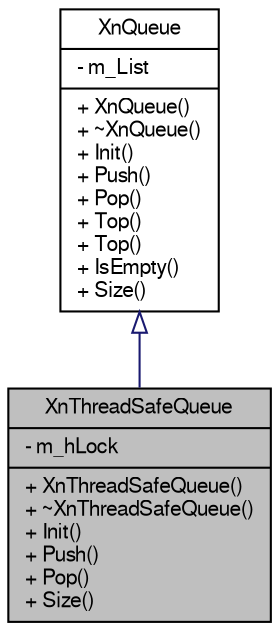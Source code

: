 digraph G
{
  edge [fontname="FreeSans",fontsize="10",labelfontname="FreeSans",labelfontsize="10"];
  node [fontname="FreeSans",fontsize="10",shape=record];
  Node1 [label="{XnThreadSafeQueue\n|- m_hLock\l|+ XnThreadSafeQueue()\l+ ~XnThreadSafeQueue()\l+ Init()\l+ Push()\l+ Pop()\l+ Size()\l}",height=0.2,width=0.4,color="black", fillcolor="grey75", style="filled" fontcolor="black"];
  Node2 -> Node1 [dir=back,color="midnightblue",fontsize="10",style="solid",arrowtail="empty",fontname="FreeSans"];
  Node2 [label="{XnQueue\n|- m_List\l|+ XnQueue()\l+ ~XnQueue()\l+ Init()\l+ Push()\l+ Pop()\l+ Top()\l+ Top()\l+ IsEmpty()\l+ Size()\l}",height=0.2,width=0.4,color="black", fillcolor="white", style="filled",URL="$class_xn_queue.html"];
}
